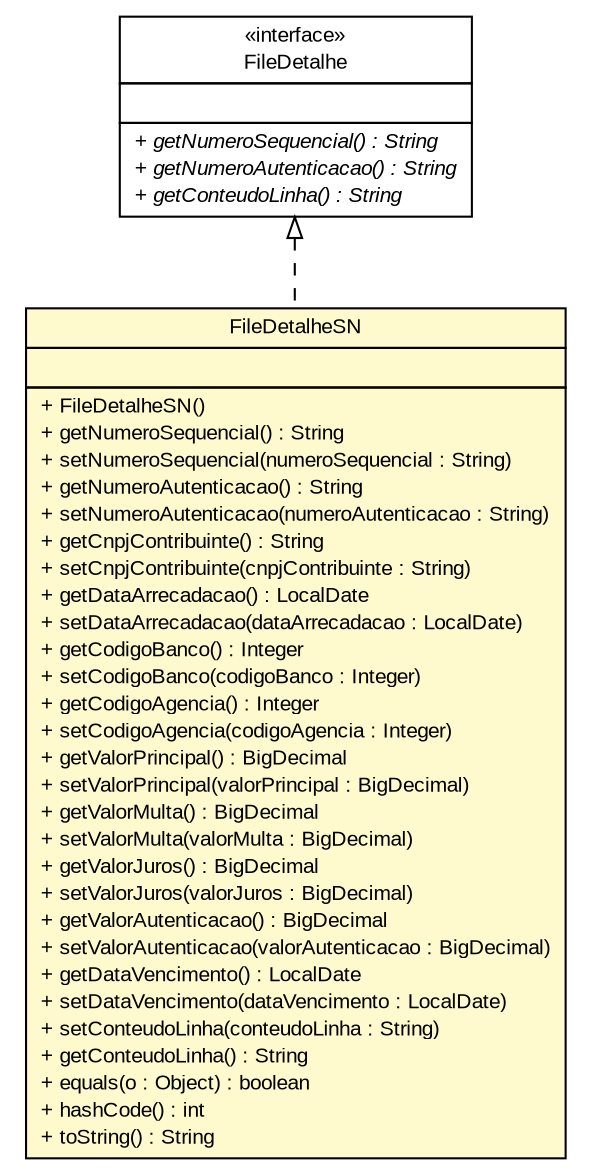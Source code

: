 #!/usr/local/bin/dot
#
# Class diagram 
# Generated by UMLGraph version R5_6 (http://www.umlgraph.org/)
#

digraph G {
	edge [fontname="arial",fontsize=10,labelfontname="arial",labelfontsize=10];
	node [fontname="arial",fontsize=10,shape=plaintext];
	nodesep=0.25;
	ranksep=0.5;
	// br.gov.to.sefaz.arr.processamento.domain.detalhe.FileDetalhe
	c381897 [label=<<table title="br.gov.to.sefaz.arr.processamento.domain.detalhe.FileDetalhe" border="0" cellborder="1" cellspacing="0" cellpadding="2" port="p" href="../FileDetalhe.html">
		<tr><td><table border="0" cellspacing="0" cellpadding="1">
<tr><td align="center" balign="center"> &#171;interface&#187; </td></tr>
<tr><td align="center" balign="center"> FileDetalhe </td></tr>
		</table></td></tr>
		<tr><td><table border="0" cellspacing="0" cellpadding="1">
<tr><td align="left" balign="left">  </td></tr>
		</table></td></tr>
		<tr><td><table border="0" cellspacing="0" cellpadding="1">
<tr><td align="left" balign="left"><font face="arial italic" point-size="10.0"> + getNumeroSequencial() : String </font></td></tr>
<tr><td align="left" balign="left"><font face="arial italic" point-size="10.0"> + getNumeroAutenticacao() : String </font></td></tr>
<tr><td align="left" balign="left"><font face="arial italic" point-size="10.0"> + getConteudoLinha() : String </font></td></tr>
		</table></td></tr>
		</table>>, URL="../FileDetalhe.html", fontname="arial", fontcolor="black", fontsize=10.0];
	// br.gov.to.sefaz.arr.processamento.domain.detalhe.simplesnacional.FileDetalheSN
	c381899 [label=<<table title="br.gov.to.sefaz.arr.processamento.domain.detalhe.simplesnacional.FileDetalheSN" border="0" cellborder="1" cellspacing="0" cellpadding="2" port="p" bgcolor="lemonChiffon" href="./FileDetalheSN.html">
		<tr><td><table border="0" cellspacing="0" cellpadding="1">
<tr><td align="center" balign="center"> FileDetalheSN </td></tr>
		</table></td></tr>
		<tr><td><table border="0" cellspacing="0" cellpadding="1">
<tr><td align="left" balign="left">  </td></tr>
		</table></td></tr>
		<tr><td><table border="0" cellspacing="0" cellpadding="1">
<tr><td align="left" balign="left"> + FileDetalheSN() </td></tr>
<tr><td align="left" balign="left"> + getNumeroSequencial() : String </td></tr>
<tr><td align="left" balign="left"> + setNumeroSequencial(numeroSequencial : String) </td></tr>
<tr><td align="left" balign="left"> + getNumeroAutenticacao() : String </td></tr>
<tr><td align="left" balign="left"> + setNumeroAutenticacao(numeroAutenticacao : String) </td></tr>
<tr><td align="left" balign="left"> + getCnpjContribuinte() : String </td></tr>
<tr><td align="left" balign="left"> + setCnpjContribuinte(cnpjContribuinte : String) </td></tr>
<tr><td align="left" balign="left"> + getDataArrecadacao() : LocalDate </td></tr>
<tr><td align="left" balign="left"> + setDataArrecadacao(dataArrecadacao : LocalDate) </td></tr>
<tr><td align="left" balign="left"> + getCodigoBanco() : Integer </td></tr>
<tr><td align="left" balign="left"> + setCodigoBanco(codigoBanco : Integer) </td></tr>
<tr><td align="left" balign="left"> + getCodigoAgencia() : Integer </td></tr>
<tr><td align="left" balign="left"> + setCodigoAgencia(codigoAgencia : Integer) </td></tr>
<tr><td align="left" balign="left"> + getValorPrincipal() : BigDecimal </td></tr>
<tr><td align="left" balign="left"> + setValorPrincipal(valorPrincipal : BigDecimal) </td></tr>
<tr><td align="left" balign="left"> + getValorMulta() : BigDecimal </td></tr>
<tr><td align="left" balign="left"> + setValorMulta(valorMulta : BigDecimal) </td></tr>
<tr><td align="left" balign="left"> + getValorJuros() : BigDecimal </td></tr>
<tr><td align="left" balign="left"> + setValorJuros(valorJuros : BigDecimal) </td></tr>
<tr><td align="left" balign="left"> + getValorAutenticacao() : BigDecimal </td></tr>
<tr><td align="left" balign="left"> + setValorAutenticacao(valorAutenticacao : BigDecimal) </td></tr>
<tr><td align="left" balign="left"> + getDataVencimento() : LocalDate </td></tr>
<tr><td align="left" balign="left"> + setDataVencimento(dataVencimento : LocalDate) </td></tr>
<tr><td align="left" balign="left"> + setConteudoLinha(conteudoLinha : String) </td></tr>
<tr><td align="left" balign="left"> + getConteudoLinha() : String </td></tr>
<tr><td align="left" balign="left"> + equals(o : Object) : boolean </td></tr>
<tr><td align="left" balign="left"> + hashCode() : int </td></tr>
<tr><td align="left" balign="left"> + toString() : String </td></tr>
		</table></td></tr>
		</table>>, URL="./FileDetalheSN.html", fontname="arial", fontcolor="black", fontsize=10.0];
	//br.gov.to.sefaz.arr.processamento.domain.detalhe.simplesnacional.FileDetalheSN implements br.gov.to.sefaz.arr.processamento.domain.detalhe.FileDetalhe
	c381897:p -> c381899:p [dir=back,arrowtail=empty,style=dashed];
}

